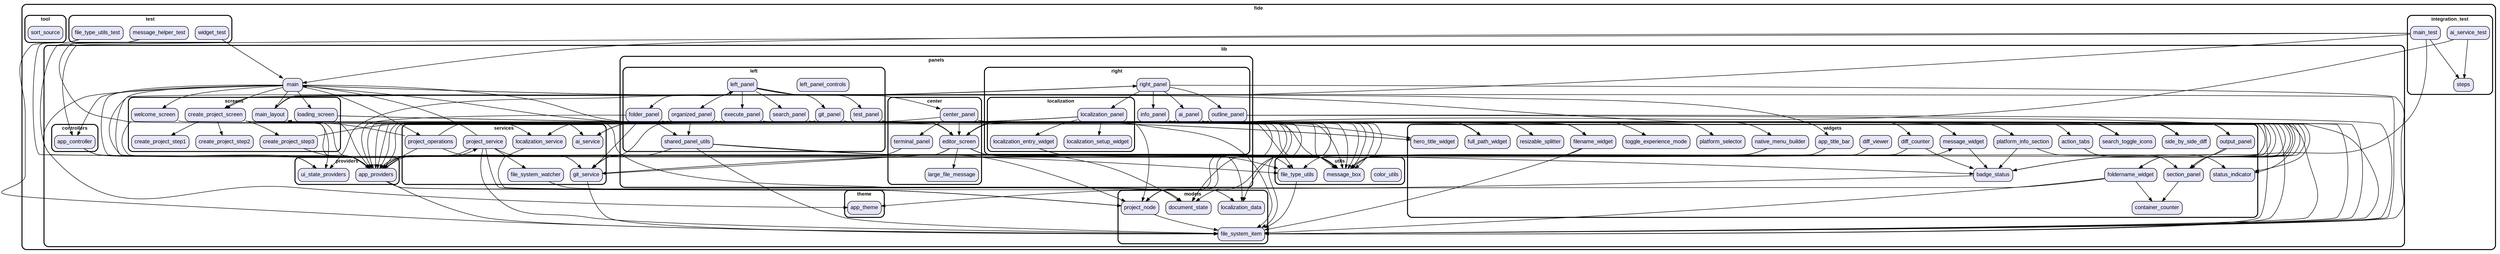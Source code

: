 digraph "" {
  graph [style=rounded fontname="Arial Black" fontsize=13 penwidth=2.6];
  node [shape=rect style="filled,rounded" fontname=Arial fontsize=15 fillcolor=Lavender penwidth=1.3];
  edge [penwidth=1.3];
  "/integration_test/steps.dart" [label="steps"];
  "/integration_test/ai_service_test.dart" [label="ai_service_test"];
  "/integration_test/main_test.dart" [label="main_test"];
  "/test/file_type_utils_test.dart" [label="file_type_utils_test"];
  "/test/widget_test.dart" [label="widget_test"];
  "/test/message_helper_test.dart" [label="message_helper_test"];
  "/lib/providers/app_providers.dart" [label="app_providers"];
  "/lib/providers/ui_state_providers.dart" [label="ui_state_providers"];
  "/lib/panels/right/info_panel.dart" [label="info_panel"];
  "/lib/panels/right/outline_panel.dart" [label="outline_panel"];
  "/lib/panels/right/ai_panel.dart" [label="ai_panel"];
  "/lib/panels/right/localization/localization_entry_widget.dart" [label="localization_entry_widget"];
  "/lib/panels/right/localization/localization_setup_widget.dart" [label="localization_setup_widget"];
  "/lib/panels/right/localization/localization_panel.dart" [label="localization_panel"];
  "/lib/panels/right/right_panel.dart" [label="right_panel"];
  "/lib/panels/center/large_file_message.dart" [label="large_file_message"];
  "/lib/panels/center/editor_screen.dart" [label="editor_screen"];
  "/lib/panels/center/terminal_panel.dart" [label="terminal_panel"];
  "/lib/panels/center/center_panel.dart" [label="center_panel"];
  "/lib/panels/left/git_panel.dart" [label="git_panel"];
  "/lib/panels/left/left_panel_controls.dart" [label="left_panel_controls"];
  "/lib/panels/left/search_panel.dart" [label="search_panel"];
  "/lib/panels/left/shared_panel_utils.dart" [label="shared_panel_utils"];
  "/lib/panels/left/execute_panel.dart" [label="execute_panel"];
  "/lib/panels/left/folder_panel.dart" [label="folder_panel"];
  "/lib/panels/left/left_panel.dart" [label="left_panel"];
  "/lib/panels/left/test_panel.dart" [label="test_panel"];
  "/lib/panels/left/organized_panel.dart" [label="organized_panel"];
  "/lib/utils/color_utils.dart" [label="color_utils"];
  "/lib/utils/file_type_utils.dart" [label="file_type_utils"];
  "/lib/utils/message_box.dart" [label="message_box"];
  "/lib/models/project_node.dart" [label="project_node"];
  "/lib/models/localization_data.dart" [label="localization_data"];
  "/lib/models/document_state.dart" [label="document_state"];
  "/lib/models/file_system_item.dart" [label="file_system_item"];
  "/lib/screens/create_project_step1.dart" [label="create_project_step1"];
  "/lib/screens/main_layout.dart" [label="main_layout"];
  "/lib/screens/loading_screen.dart" [label="loading_screen"];
  "/lib/screens/create_project_screen.dart" [label="create_project_screen"];
  "/lib/screens/create_project_step2.dart" [label="create_project_step2"];
  "/lib/screens/welcome_screen.dart" [label="welcome_screen"];
  "/lib/screens/create_project_step3.dart" [label="create_project_step3"];
  "/lib/main.dart" [label="main"];
  "/lib/theme/app_theme.dart" [label="app_theme"];
  "/lib/controllers/app_controller.dart" [label="app_controller"];
  "/lib/services/localization_service.dart" [label="localization_service"];
  "/lib/services/project_operations.dart" [label="project_operations"];
  "/lib/services/project_service.dart" [label="project_service"];
  "/lib/services/git_service.dart" [label="git_service"];
  "/lib/services/file_system_watcher.dart" [label="file_system_watcher"];
  "/lib/services/ai_service.dart" [label="ai_service"];
  "/lib/widgets/hero_title_widget.dart" [label="hero_title_widget"];
  "/lib/widgets/search_toggle_icons.dart" [label="search_toggle_icons"];
  "/lib/widgets/platform_selector.dart" [label="platform_selector"];
  "/lib/widgets/resizable_splitter.dart" [label="resizable_splitter"];
  "/lib/widgets/diff_viewer.dart" [label="diff_viewer"];
  "/lib/widgets/container_counter.dart" [label="container_counter"];
  "/lib/widgets/toggle_experience_mode.dart" [label="toggle_experience_mode"];
  "/lib/widgets/badge_status.dart" [label="badge_status"];
  "/lib/widgets/output_panel.dart" [label="output_panel"];
  "/lib/widgets/platform_info_section.dart" [label="platform_info_section"];
  "/lib/widgets/app_title_bar.dart" [label="app_title_bar"];
  "/lib/widgets/native_menu_builder.dart" [label="native_menu_builder"];
  "/lib/widgets/message_widget.dart" [label="message_widget"];
  "/lib/widgets/section_panel.dart" [label="section_panel"];
  "/lib/widgets/side_by_side_diff.dart" [label="side_by_side_diff"];
  "/lib/widgets/filename_widget.dart" [label="filename_widget"];
  "/lib/widgets/diff_counter.dart" [label="diff_counter"];
  "/lib/widgets/action_tabs.dart" [label="action_tabs"];
  "/lib/widgets/full_path_widget.dart" [label="full_path_widget"];
  "/lib/widgets/foldername_widget.dart" [label="foldername_widget"];
  "/lib/widgets/status_indicator.dart" [label="status_indicator"];
  "/tool/sort_source.dart" [label="sort_source"];
  subgraph "cluster~" {
    label="fide";
    subgraph "cluster~/integration_test" {
      label="integration_test";
      "/integration_test/steps.dart";
      "/integration_test/ai_service_test.dart";
      "/integration_test/main_test.dart";
    }
    subgraph "cluster~/test" {
      label="test";
      "/test/file_type_utils_test.dart";
      "/test/widget_test.dart";
      "/test/message_helper_test.dart";
    }
    subgraph "cluster~/lib" {
      label="lib";
      "/lib/main.dart";
      subgraph "cluster~/lib/providers" {
        label="providers";
        "/lib/providers/app_providers.dart";
        "/lib/providers/ui_state_providers.dart";
      }
      subgraph "cluster~/lib/panels" {
        label="panels";
        subgraph "cluster~/lib/panels/right" {
          label="right";
          "/lib/panels/right/info_panel.dart";
          "/lib/panels/right/outline_panel.dart";
          "/lib/panels/right/ai_panel.dart";
          "/lib/panels/right/right_panel.dart";
          subgraph "cluster~/lib/panels/right/localization" {
            label="localization";
            "/lib/panels/right/localization/localization_entry_widget.dart";
            "/lib/panels/right/localization/localization_setup_widget.dart";
            "/lib/panels/right/localization/localization_panel.dart";
          }
        }
        subgraph "cluster~/lib/panels/center" {
          label="center";
          "/lib/panels/center/large_file_message.dart";
          "/lib/panels/center/editor_screen.dart";
          "/lib/panels/center/terminal_panel.dart";
          "/lib/panels/center/center_panel.dart";
        }
        subgraph "cluster~/lib/panels/left" {
          label="left";
          "/lib/panels/left/git_panel.dart";
          "/lib/panels/left/left_panel_controls.dart";
          "/lib/panels/left/search_panel.dart";
          "/lib/panels/left/shared_panel_utils.dart";
          "/lib/panels/left/execute_panel.dart";
          "/lib/panels/left/folder_panel.dart";
          "/lib/panels/left/left_panel.dart";
          "/lib/panels/left/test_panel.dart";
          "/lib/panels/left/organized_panel.dart";
        }
      }
      subgraph "cluster~/lib/utils" {
        label="utils";
        "/lib/utils/color_utils.dart";
        "/lib/utils/file_type_utils.dart";
        "/lib/utils/message_box.dart";
      }
      subgraph "cluster~/lib/models" {
        label="models";
        "/lib/models/project_node.dart";
        "/lib/models/localization_data.dart";
        "/lib/models/document_state.dart";
        "/lib/models/file_system_item.dart";
      }
      subgraph "cluster~/lib/screens" {
        label="screens";
        "/lib/screens/create_project_step1.dart";
        "/lib/screens/main_layout.dart";
        "/lib/screens/loading_screen.dart";
        "/lib/screens/create_project_screen.dart";
        "/lib/screens/create_project_step2.dart";
        "/lib/screens/welcome_screen.dart";
        "/lib/screens/create_project_step3.dart";
      }
      subgraph "cluster~/lib/theme" {
        label="theme";
        "/lib/theme/app_theme.dart";
      }
      subgraph "cluster~/lib/controllers" {
        label="controllers";
        "/lib/controllers/app_controller.dart";
      }
      subgraph "cluster~/lib/services" {
        label="services";
        "/lib/services/localization_service.dart";
        "/lib/services/project_operations.dart";
        "/lib/services/project_service.dart";
        "/lib/services/git_service.dart";
        "/lib/services/file_system_watcher.dart";
        "/lib/services/ai_service.dart";
      }
      subgraph "cluster~/lib/widgets" {
        label="widgets";
        "/lib/widgets/hero_title_widget.dart";
        "/lib/widgets/search_toggle_icons.dart";
        "/lib/widgets/platform_selector.dart";
        "/lib/widgets/resizable_splitter.dart";
        "/lib/widgets/diff_viewer.dart";
        "/lib/widgets/container_counter.dart";
        "/lib/widgets/toggle_experience_mode.dart";
        "/lib/widgets/badge_status.dart";
        "/lib/widgets/output_panel.dart";
        "/lib/widgets/platform_info_section.dart";
        "/lib/widgets/app_title_bar.dart";
        "/lib/widgets/native_menu_builder.dart";
        "/lib/widgets/message_widget.dart";
        "/lib/widgets/section_panel.dart";
        "/lib/widgets/side_by_side_diff.dart";
        "/lib/widgets/filename_widget.dart";
        "/lib/widgets/diff_counter.dart";
        "/lib/widgets/action_tabs.dart";
        "/lib/widgets/full_path_widget.dart";
        "/lib/widgets/foldername_widget.dart";
        "/lib/widgets/status_indicator.dart";
      }
    }
    subgraph "cluster~/tool" {
      label="tool";
      "/tool/sort_source.dart";
    }
  }
  "/integration_test/ai_service_test.dart" -> "/lib/services/ai_service.dart";
  "/integration_test/ai_service_test.dart" -> "/integration_test/steps.dart";
  "/integration_test/main_test.dart" -> "/lib/main.dart";
  "/integration_test/main_test.dart" -> "/lib/providers/app_providers.dart";
  "/integration_test/main_test.dart" -> "/lib/screens/create_project_screen.dart";
  "/integration_test/main_test.dart" -> "/lib/controllers/app_controller.dart";
  "/integration_test/main_test.dart" -> "/integration_test/steps.dart";
  "/test/file_type_utils_test.dart" -> "/lib/models/file_system_item.dart";
  "/test/file_type_utils_test.dart" -> "/lib/utils/file_type_utils.dart";
  "/test/widget_test.dart" -> "/lib/main.dart";
  "/test/message_helper_test.dart" -> "/lib/utils/message_box.dart";
  "/test/message_helper_test.dart" -> "/lib/widgets/message_widget.dart";
  "/lib/providers/app_providers.dart" -> "/lib/models/file_system_item.dart";
  "/lib/providers/app_providers.dart" -> "/lib/models/project_node.dart";
  "/lib/providers/app_providers.dart" -> "/lib/models/document_state.dart";
  "/lib/providers/app_providers.dart" -> "/lib/services/project_service.dart";
  "/lib/providers/app_providers.dart" -> "/lib/utils/file_type_utils.dart";
  "/lib/panels/right/info_panel.dart" -> "/lib/models/document_state.dart";
  "/lib/panels/right/info_panel.dart" -> "/lib/providers/app_providers.dart";
  "/lib/panels/right/info_panel.dart" -> "/lib/utils/message_box.dart";
  "/lib/panels/right/info_panel.dart" -> "/lib/widgets/status_indicator.dart";
  "/lib/panels/right/info_panel.dart" -> "/lib/widgets/badge_status.dart";
  "/lib/panels/right/info_panel.dart" -> "/lib/widgets/output_panel.dart";
  "/lib/panels/right/info_panel.dart" -> "/lib/widgets/section_panel.dart";
  "/lib/panels/right/outline_panel.dart" -> "/lib/models/file_system_item.dart";
  "/lib/panels/right/outline_panel.dart" -> "/lib/widgets/output_panel.dart";
  "/lib/panels/right/outline_panel.dart" -> "/lib/panels/center/editor_screen.dart";
  "/lib/panels/right/ai_panel.dart" -> "/lib/services/ai_service.dart";
  "/lib/panels/right/ai_panel.dart" -> "/lib/models/file_system_item.dart";
  "/lib/panels/right/ai_panel.dart" -> "/lib/utils/message_box.dart";
  "/lib/panels/right/localization/localization_entry_widget.dart" -> "/lib/models/localization_data.dart";
  "/lib/panels/right/localization/localization_entry_widget.dart" -> "/lib/widgets/badge_status.dart";
  "/lib/panels/right/localization/localization_panel.dart" -> "/lib/panels/right/localization/localization_entry_widget.dart";
  "/lib/panels/right/localization/localization_panel.dart" -> "/lib/panels/right/localization/localization_setup_widget.dart";
  "/lib/panels/right/localization/localization_panel.dart" -> "/lib/models/localization_data.dart";
  "/lib/panels/right/localization/localization_panel.dart" -> "/lib/models/file_system_item.dart";
  "/lib/panels/right/localization/localization_panel.dart" -> "/lib/services/localization_service.dart";
  "/lib/panels/right/localization/localization_panel.dart" -> "/lib/services/ai_service.dart";
  "/lib/panels/right/localization/localization_panel.dart" -> "/lib/providers/app_providers.dart";
  "/lib/panels/right/localization/localization_panel.dart" -> "/lib/utils/message_box.dart";
  "/lib/panels/right/localization/localization_panel.dart" -> "/lib/widgets/badge_status.dart";
  "/lib/panels/right/right_panel.dart" -> "/lib/providers/ui_state_providers.dart";
  "/lib/panels/right/right_panel.dart" -> "/lib/panels/right/outline_panel.dart";
  "/lib/panels/right/right_panel.dart" -> "/lib/panels/right/ai_panel.dart";
  "/lib/panels/right/right_panel.dart" -> "/lib/panels/right/localization/localization_panel.dart";
  "/lib/panels/right/right_panel.dart" -> "/lib/models/file_system_item.dart";
  "/lib/panels/right/right_panel.dart" -> "/lib/panels/right/info_panel.dart";
  "/lib/panels/center/editor_screen.dart" -> "/lib/panels/center/large_file_message.dart";
  "/lib/panels/center/editor_screen.dart" -> "/lib/providers/app_providers.dart";
  "/lib/panels/center/editor_screen.dart" -> "/lib/utils/message_box.dart";
  "/lib/panels/center/editor_screen.dart" -> "/lib/utils/file_type_utils.dart";
  "/lib/panels/center/editor_screen.dart" -> "/lib/models/document_state.dart";
  "/lib/panels/center/editor_screen.dart" -> "/lib/widgets/search_toggle_icons.dart";
  "/lib/panels/center/editor_screen.dart" -> "/lib/widgets/diff_counter.dart";
  "/lib/panels/center/editor_screen.dart" -> "/lib/widgets/side_by_side_diff.dart";
  "/lib/panels/center/editor_screen.dart" -> "/lib/widgets/toggle_experience_mode.dart";
  "/lib/panels/center/editor_screen.dart" -> "/lib/services/git_service.dart";
  "/lib/panels/center/terminal_panel.dart" -> "/lib/providers/app_providers.dart";
  "/lib/panels/center/center_panel.dart" -> "/lib/models/document_state.dart";
  "/lib/panels/center/center_panel.dart" -> "/lib/providers/app_providers.dart";
  "/lib/panels/center/center_panel.dart" -> "/lib/panels/center/editor_screen.dart";
  "/lib/panels/center/center_panel.dart" -> "/lib/panels/center/terminal_panel.dart";
  "/lib/panels/center/center_panel.dart" -> "/lib/widgets/resizable_splitter.dart";
  "/lib/panels/center/center_panel.dart" -> "/lib/models/file_system_item.dart";
  "/lib/panels/left/git_panel.dart" -> "/lib/services/git_service.dart";
  "/lib/panels/left/git_panel.dart" -> "/lib/widgets/side_by_side_diff.dart";
  "/lib/panels/left/git_panel.dart" -> "/lib/models/file_system_item.dart";
  "/lib/panels/left/git_panel.dart" -> "/lib/widgets/filename_widget.dart";
  "/lib/panels/left/git_panel.dart" -> "/lib/utils/message_box.dart";
  "/lib/panels/left/git_panel.dart" -> "/lib/widgets/badge_status.dart";
  "/lib/panels/left/git_panel.dart" -> "/lib/widgets/section_panel.dart";
  "/lib/panels/left/search_panel.dart" -> "/lib/models/project_node.dart";
  "/lib/panels/left/search_panel.dart" -> "/lib/models/file_system_item.dart";
  "/lib/panels/left/search_panel.dart" -> "/lib/widgets/search_toggle_icons.dart";
  "/lib/panels/left/search_panel.dart" -> "/lib/widgets/foldername_widget.dart";
  "/lib/panels/left/shared_panel_utils.dart" -> "/lib/models/project_node.dart";
  "/lib/panels/left/shared_panel_utils.dart" -> "/lib/models/file_system_item.dart";
  "/lib/panels/left/shared_panel_utils.dart" -> "/lib/services/git_service.dart";
  "/lib/panels/left/shared_panel_utils.dart" -> "/lib/utils/message_box.dart";
  "/lib/panels/left/execute_panel.dart" -> "/lib/widgets/output_panel.dart";
  "/lib/panels/left/execute_panel.dart" -> "/lib/providers/app_providers.dart";
  "/lib/panels/left/execute_panel.dart" -> "/lib/widgets/platform_selector.dart";
  "/lib/panels/left/execute_panel.dart" -> "/lib/widgets/platform_info_section.dart";
  "/lib/panels/left/execute_panel.dart" -> "/lib/widgets/action_tabs.dart";
  "/lib/panels/left/folder_panel.dart" -> "/lib/widgets/filename_widget.dart";
  "/lib/panels/left/folder_panel.dart" -> "/lib/widgets/foldername_widget.dart";
  "/lib/panels/left/folder_panel.dart" -> "/lib/models/project_node.dart";
  "/lib/panels/left/folder_panel.dart" -> "/lib/models/file_system_item.dart";
  "/lib/panels/left/folder_panel.dart" -> "/lib/services/git_service.dart";
  "/lib/panels/left/folder_panel.dart" -> "/lib/utils/message_box.dart";
  "/lib/panels/left/folder_panel.dart" -> "/lib/panels/left/shared_panel_utils.dart";
  "/lib/panels/left/folder_panel.dart" -> "/lib/providers/app_providers.dart";
  "/lib/panels/left/left_panel.dart" -> "/lib/panels/left/search_panel.dart";
  "/lib/panels/left/left_panel.dart" -> "/lib/panels/left/test_panel.dart";
  "/lib/panels/left/left_panel.dart" -> "/lib/providers/ui_state_providers.dart";
  "/lib/panels/left/left_panel.dart" -> "/lib/panels/left/folder_panel.dart";
  "/lib/panels/left/left_panel.dart" -> "/lib/panels/left/organized_panel.dart";
  "/lib/panels/left/left_panel.dart" -> "/lib/panels/left/git_panel.dart";
  "/lib/panels/left/left_panel.dart" -> "/lib/panels/left/execute_panel.dart";
  "/lib/panels/left/left_panel.dart" -> "/lib/models/file_system_item.dart";
  "/lib/panels/left/test_panel.dart" -> "/lib/widgets/output_panel.dart";
  "/lib/panels/left/test_panel.dart" -> "/lib/utils/message_box.dart";
  "/lib/panels/left/test_panel.dart" -> "/lib/widgets/status_indicator.dart";
  "/lib/panels/left/organized_panel.dart" -> "/lib/models/project_node.dart";
  "/lib/panels/left/organized_panel.dart" -> "/lib/models/file_system_item.dart";
  "/lib/panels/left/organized_panel.dart" -> "/lib/utils/message_box.dart";
  "/lib/panels/left/organized_panel.dart" -> "/lib/panels/left/shared_panel_utils.dart";
  "/lib/panels/left/organized_panel.dart" -> "/lib/providers/app_providers.dart";
  "/lib/panels/left/organized_panel.dart" -> "/lib/widgets/filename_widget.dart";
  "/lib/panels/left/organized_panel.dart" -> "/lib/widgets/foldername_widget.dart";
  "/lib/panels/left/organized_panel.dart" -> "/lib/widgets/section_panel.dart";
  "/lib/utils/file_type_utils.dart" -> "/lib/models/file_system_item.dart";
  "/lib/utils/message_box.dart" -> "/lib/widgets/message_widget.dart";
  "/lib/models/project_node.dart" -> "/lib/models/file_system_item.dart";
  "/lib/screens/main_layout.dart" -> "/lib/providers/ui_state_providers.dart";
  "/lib/screens/main_layout.dart" -> "/lib/panels/center/editor_screen.dart";
  "/lib/screens/main_layout.dart" -> "/lib/providers/app_providers.dart";
  "/lib/screens/main_layout.dart" -> "/lib/models/file_system_item.dart";
  "/lib/screens/main_layout.dart" -> "/lib/models/document_state.dart";
  "/lib/screens/main_layout.dart" -> "/lib/utils/file_type_utils.dart";
  "/lib/screens/main_layout.dart" -> "/lib/utils/message_box.dart";
  "/lib/screens/main_layout.dart" -> "/lib/widgets/resizable_splitter.dart";
  "/lib/screens/main_layout.dart" -> "/lib/panels/left/left_panel.dart";
  "/lib/screens/main_layout.dart" -> "/lib/panels/center/center_panel.dart";
  "/lib/screens/main_layout.dart" -> "/lib/panels/right/right_panel.dart";
  "/lib/screens/loading_screen.dart" -> "/lib/widgets/full_path_widget.dart";
  "/lib/screens/loading_screen.dart" -> "/lib/widgets/hero_title_widget.dart";
  "/lib/screens/loading_screen.dart" -> "/lib/providers/app_providers.dart";
  "/lib/screens/create_project_screen.dart" -> "/lib/widgets/full_path_widget.dart";
  "/lib/screens/create_project_screen.dart" -> "/lib/screens/create_project_step3.dart";
  "/lib/screens/create_project_screen.dart" -> "/lib/widgets/hero_title_widget.dart";
  "/lib/screens/create_project_screen.dart" -> "/lib/services/ai_service.dart";
  "/lib/screens/create_project_screen.dart" -> "/lib/services/localization_service.dart";
  "/lib/screens/create_project_screen.dart" -> "/lib/providers/app_providers.dart";
  "/lib/screens/create_project_screen.dart" -> "/lib/screens/create_project_step1.dart";
  "/lib/screens/create_project_screen.dart" -> "/lib/screens/create_project_step2.dart";
  "/lib/screens/welcome_screen.dart" -> "/lib/widgets/hero_title_widget.dart";
  "/lib/screens/welcome_screen.dart" -> "/lib/providers/app_providers.dart";
  "/lib/screens/create_project_step3.dart" -> "/lib/widgets/full_path_widget.dart";
  "/lib/screens/create_project_step3.dart" -> "/lib/providers/app_providers.dart";
  "/lib/main.dart" -> "/lib/controllers/app_controller.dart";
  "/lib/main.dart" -> "/lib/providers/app_providers.dart";
  "/lib/main.dart" -> "/lib/providers/ui_state_providers.dart";
  "/lib/main.dart" -> "/lib/services/project_operations.dart";
  "/lib/main.dart" -> "/lib/utils/message_box.dart";
  "/lib/main.dart" -> "/lib/screens/create_project_screen.dart";
  "/lib/main.dart" -> "/lib/widgets/app_title_bar.dart";
  "/lib/main.dart" -> "/lib/widgets/native_menu_builder.dart";
  "/lib/main.dart" -> "/lib/screens/loading_screen.dart";
  "/lib/main.dart" -> "/lib/screens/main_layout.dart";
  "/lib/main.dart" -> "/lib/screens/welcome_screen.dart";
  "/lib/main.dart" -> "/lib/panels/center/editor_screen.dart";
  "/lib/main.dart" -> "/lib/theme/app_theme.dart";
  "/lib/controllers/app_controller.dart" -> "/lib/providers/app_providers.dart";
  "/lib/controllers/app_controller.dart" -> "/lib/providers/ui_state_providers.dart";
  "/lib/services/localization_service.dart" -> "/lib/models/localization_data.dart";
  "/lib/services/project_operations.dart" -> "/lib/providers/app_providers.dart";
  "/lib/services/project_operations.dart" -> "/lib/utils/message_box.dart";
  "/lib/services/project_operations.dart" -> "/lib/screens/main_layout.dart";
  "/lib/services/project_operations.dart" -> "/lib/panels/center/editor_screen.dart";
  "/lib/services/project_service.dart" -> "/lib/models/project_node.dart";
  "/lib/services/project_service.dart" -> "/lib/models/file_system_item.dart";
  "/lib/services/project_service.dart" -> "/lib/services/git_service.dart";
  "/lib/services/project_service.dart" -> "/lib/services/file_system_watcher.dart";
  "/lib/services/project_service.dart" -> "/lib/providers/app_providers.dart";
  "/lib/services/project_service.dart" -> "/lib/main.dart";
  "/lib/services/git_service.dart" -> "/lib/models/file_system_item.dart";
  "/lib/services/file_system_watcher.dart" -> "/lib/models/project_node.dart";
  "/lib/widgets/diff_viewer.dart" -> "/lib/utils/message_box.dart";
  "/lib/widgets/badge_status.dart" -> "/lib/theme/app_theme.dart";
  "/lib/widgets/output_panel.dart" -> "/lib/widgets/section_panel.dart";
  "/lib/widgets/output_panel.dart" -> "/lib/utils/message_box.dart";
  "/lib/widgets/platform_info_section.dart" -> "/lib/widgets/section_panel.dart";
  "/lib/widgets/platform_info_section.dart" -> "/lib/widgets/badge_status.dart";
  "/lib/widgets/app_title_bar.dart" -> "/lib/providers/app_providers.dart";
  "/lib/widgets/app_title_bar.dart" -> "/lib/utils/message_box.dart";
  "/lib/widgets/native_menu_builder.dart" -> "/lib/providers/app_providers.dart";
  "/lib/widgets/native_menu_builder.dart" -> "/lib/services/git_service.dart";
  "/lib/widgets/native_menu_builder.dart" -> "/lib/utils/message_box.dart";
  "/lib/widgets/message_widget.dart" -> "/lib/widgets/badge_status.dart";
  "/lib/widgets/section_panel.dart" -> "/lib/widgets/container_counter.dart";
  "/lib/widgets/filename_widget.dart" -> "/lib/models/file_system_item.dart";
  "/lib/widgets/filename_widget.dart" -> "/lib/utils/file_type_utils.dart";
  "/lib/widgets/diff_counter.dart" -> "/lib/services/git_service.dart";
  "/lib/widgets/diff_counter.dart" -> "/lib/widgets/badge_status.dart";
  "/lib/widgets/action_tabs.dart" -> "/lib/widgets/status_indicator.dart";
  "/lib/widgets/foldername_widget.dart" -> "/lib/models/project_node.dart";
  "/lib/widgets/foldername_widget.dart" -> "/lib/models/file_system_item.dart";
  "/lib/widgets/foldername_widget.dart" -> "/lib/widgets/container_counter.dart";
}
